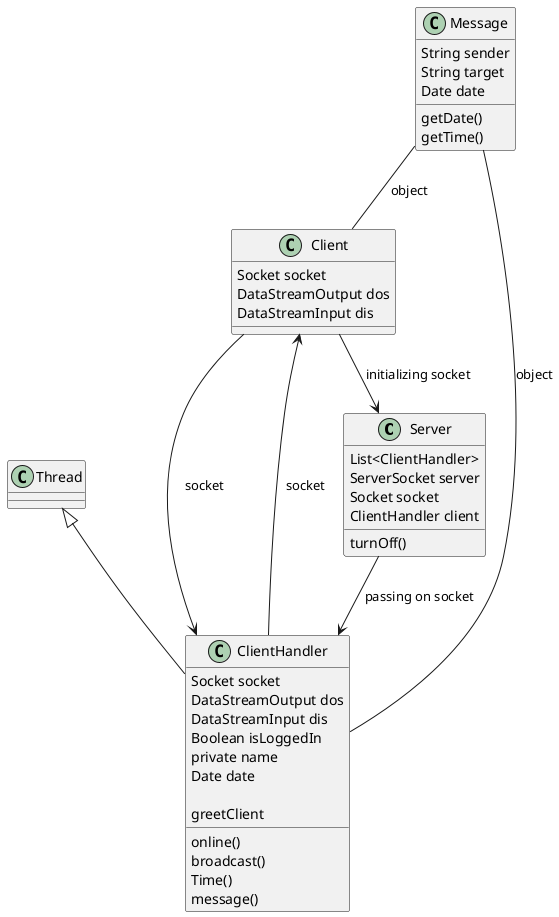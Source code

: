 @startuml
class Server{
    List<ClientHandler>
    ServerSocket server
    Socket socket
    ClientHandler client

    turnOff()

}
class ClientHandler extends Thread{
    Socket socket
    DataStreamOutput dos
    DataStreamInput dis
    Boolean isLoggedIn
    private name
    Date date

    greetClient
    online()
    broadcast()
    Time()
    message()

}
Message -- Client:object
Message -- ClientHandler:object

Client --> Server:initializing socket
Server --> ClientHandler:passing on socket
Client -> ClientHandler:socket
Client <- ClientHandler:socket


class Client{
    Socket socket
    DataStreamOutput dos
    DataStreamInput dis

}
class Message{
    String sender
    String target
    Date date

    getDate()
    getTime()
}
@enduml